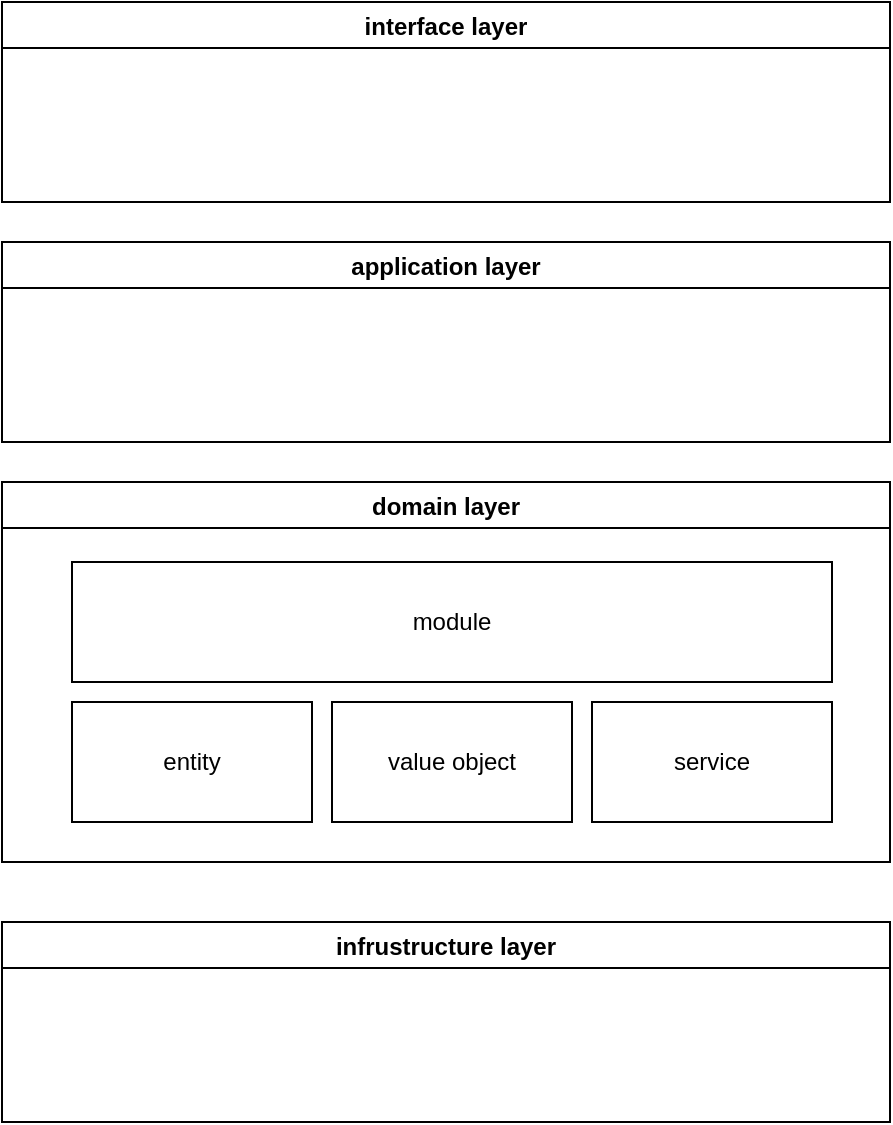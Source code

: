 <mxfile version="16.5.1" type="device"><diagram id="5mpRKEdpNThvL6Ii-nNU" name="第 1 页"><mxGraphModel dx="942" dy="745" grid="1" gridSize="10" guides="1" tooltips="1" connect="1" arrows="1" fold="1" page="1" pageScale="1" pageWidth="827" pageHeight="1169" math="0" shadow="0"><root><mxCell id="0"/><mxCell id="1" parent="0"/><mxCell id="HXNUPICiEw4eVsw6RAJG-2" value="module" style="rounded=0;whiteSpace=wrap;html=1;" vertex="1" parent="1"><mxGeometry x="221" y="340" width="380" height="60" as="geometry"/></mxCell><mxCell id="HXNUPICiEw4eVsw6RAJG-3" value="entity" style="rounded=0;whiteSpace=wrap;html=1;" vertex="1" parent="1"><mxGeometry x="221" y="410" width="120" height="60" as="geometry"/></mxCell><mxCell id="HXNUPICiEw4eVsw6RAJG-4" value="value object" style="rounded=0;whiteSpace=wrap;html=1;" vertex="1" parent="1"><mxGeometry x="351" y="410" width="120" height="60" as="geometry"/></mxCell><mxCell id="HXNUPICiEw4eVsw6RAJG-5" value="service" style="rounded=0;whiteSpace=wrap;html=1;" vertex="1" parent="1"><mxGeometry x="481" y="410" width="120" height="60" as="geometry"/></mxCell><mxCell id="HXNUPICiEw4eVsw6RAJG-16" value="domain layer" style="swimlane;strokeWidth=1;fillColor=none;" vertex="1" parent="1"><mxGeometry x="186" y="300" width="444" height="190" as="geometry"/></mxCell><mxCell id="HXNUPICiEw4eVsw6RAJG-17" value="application layer" style="swimlane;strokeWidth=1;fillColor=none;" vertex="1" parent="1"><mxGeometry x="186" y="180" width="444" height="100" as="geometry"/></mxCell><mxCell id="HXNUPICiEw4eVsw6RAJG-18" value="infrustructure layer" style="swimlane;strokeWidth=1;fillColor=none;" vertex="1" parent="1"><mxGeometry x="186" y="520" width="444" height="100" as="geometry"/></mxCell><mxCell id="HXNUPICiEw4eVsw6RAJG-19" value="interface layer" style="swimlane;strokeWidth=1;fillColor=none;" vertex="1" parent="1"><mxGeometry x="186" y="60" width="444" height="100" as="geometry"/></mxCell></root></mxGraphModel></diagram></mxfile>